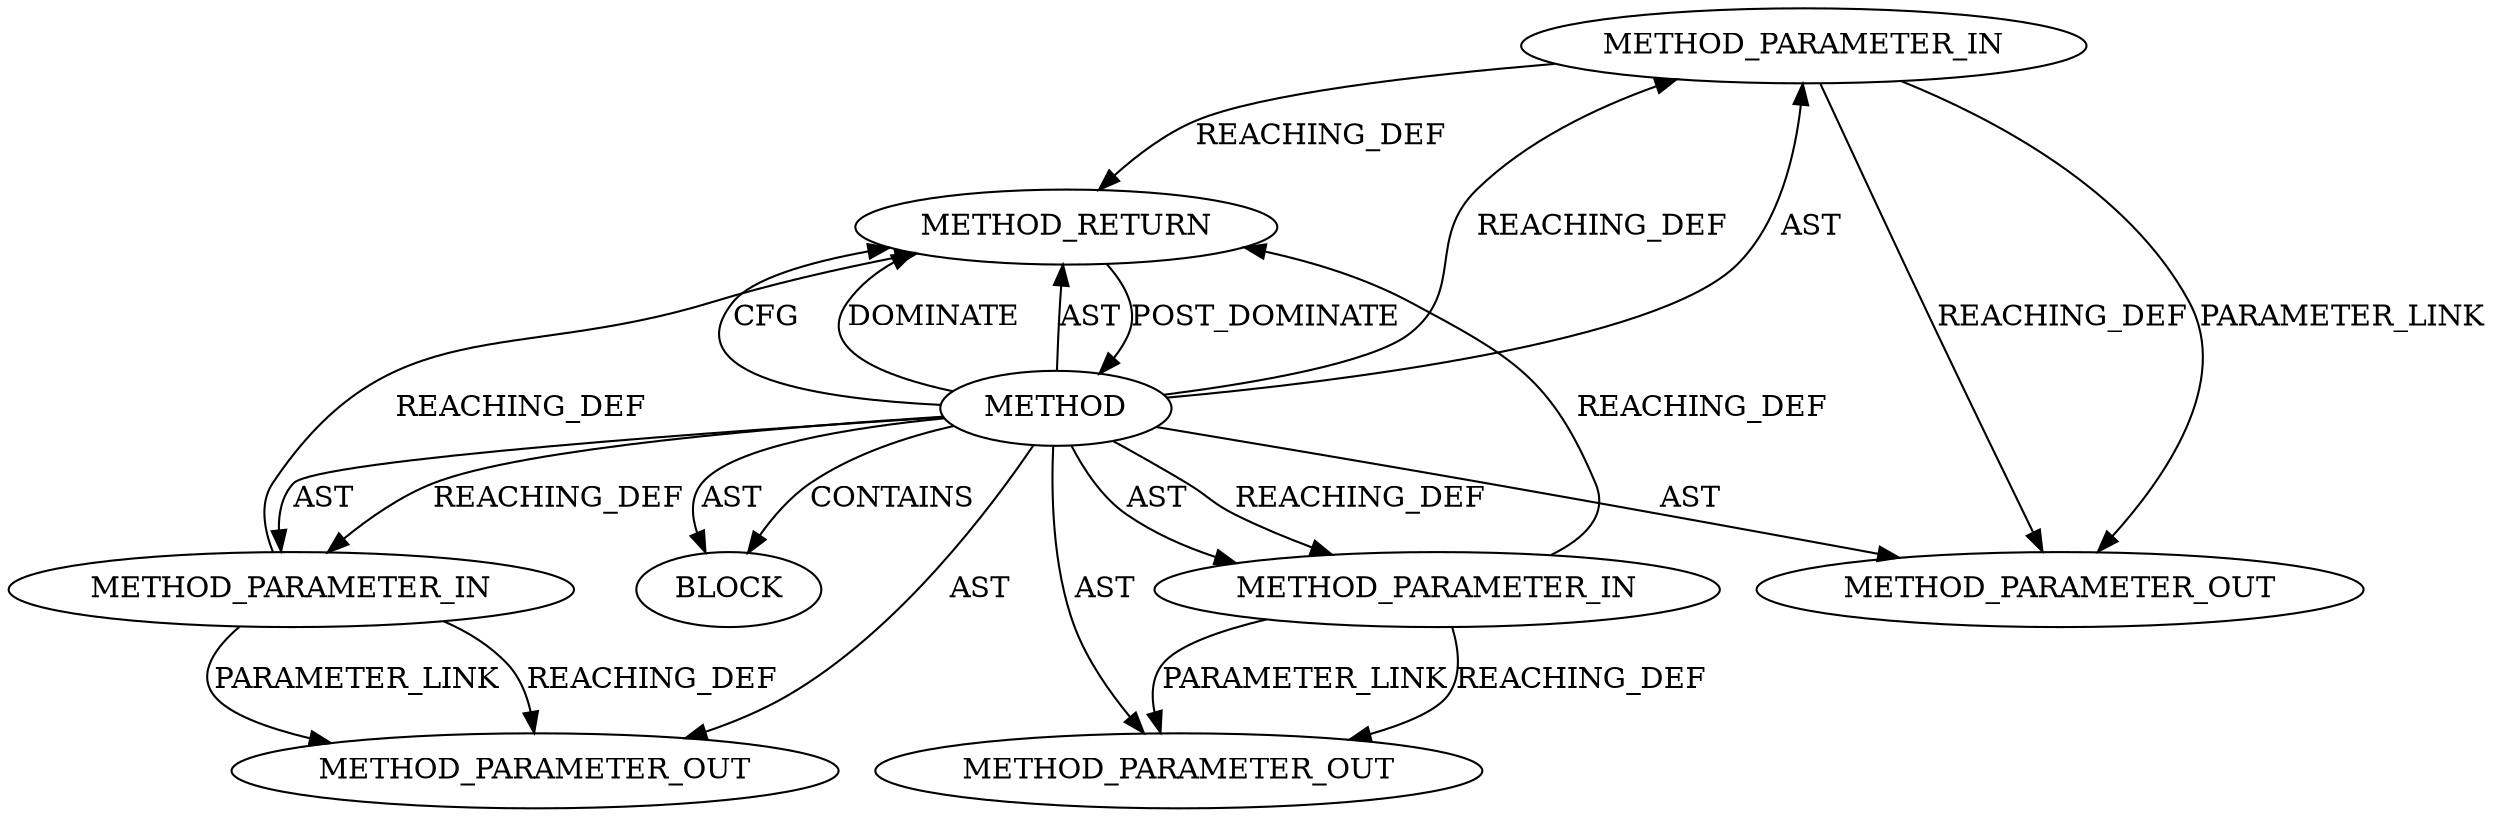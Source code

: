 digraph {
  225 [label=METHOD_PARAMETER_IN ORDER=3 CODE="size_t size" IS_VARIADIC=false COLUMN_NUMBER=57 LINE_NUMBER=152 TYPE_FULL_NAME="size_t" EVALUATION_STRATEGY="BY_VALUE" INDEX=3 NAME="size"]
  222 [label=METHOD COLUMN_NUMBER=5 LINE_NUMBER=152 COLUMN_NUMBER_END=68 IS_EXTERNAL=false SIGNATURE="int tls_sw_sendmsg (sock*,msghdr*,size_t)" NAME="tls_sw_sendmsg" AST_PARENT_TYPE="TYPE_DECL" AST_PARENT_FULL_NAME="tls.h:<global>" ORDER=24 CODE="int tls_sw_sendmsg(struct sock *sk, struct msghdr *msg, size_t size);" FULL_NAME="tls_sw_sendmsg" LINE_NUMBER_END=152 FILENAME="tls.h"]
  224 [label=METHOD_PARAMETER_IN ORDER=2 CODE="struct msghdr *msg" IS_VARIADIC=false COLUMN_NUMBER=37 LINE_NUMBER=152 TYPE_FULL_NAME="msghdr*" EVALUATION_STRATEGY="BY_VALUE" INDEX=2 NAME="msg"]
  21174 [label=METHOD_PARAMETER_OUT ORDER=2 CODE="struct msghdr *msg" IS_VARIADIC=false COLUMN_NUMBER=37 LINE_NUMBER=152 TYPE_FULL_NAME="msghdr*" EVALUATION_STRATEGY="BY_VALUE" INDEX=2 NAME="msg"]
  21173 [label=METHOD_PARAMETER_OUT ORDER=1 CODE="struct sock *sk" IS_VARIADIC=false COLUMN_NUMBER=20 LINE_NUMBER=152 TYPE_FULL_NAME="sock*" EVALUATION_STRATEGY="BY_VALUE" INDEX=1 NAME="sk"]
  226 [label=BLOCK ORDER=4 ARGUMENT_INDEX=-1 CODE="<empty>" TYPE_FULL_NAME="<empty>"]
  227 [label=METHOD_RETURN ORDER=5 CODE="RET" COLUMN_NUMBER=5 LINE_NUMBER=152 TYPE_FULL_NAME="int" EVALUATION_STRATEGY="BY_VALUE"]
  223 [label=METHOD_PARAMETER_IN ORDER=1 CODE="struct sock *sk" IS_VARIADIC=false COLUMN_NUMBER=20 LINE_NUMBER=152 TYPE_FULL_NAME="sock*" EVALUATION_STRATEGY="BY_VALUE" INDEX=1 NAME="sk"]
  21175 [label=METHOD_PARAMETER_OUT ORDER=3 CODE="size_t size" IS_VARIADIC=false COLUMN_NUMBER=57 LINE_NUMBER=152 TYPE_FULL_NAME="size_t" EVALUATION_STRATEGY="BY_VALUE" INDEX=3 NAME="size"]
  222 -> 226 [label=AST ]
  222 -> 21173 [label=AST ]
  225 -> 227 [label=REACHING_DEF VARIABLE="size"]
  223 -> 21173 [label=REACHING_DEF VARIABLE="sk"]
  222 -> 225 [label=AST ]
  222 -> 227 [label=CFG ]
  222 -> 225 [label=REACHING_DEF VARIABLE=""]
  222 -> 223 [label=AST ]
  222 -> 21174 [label=AST ]
  222 -> 227 [label=DOMINATE ]
  222 -> 224 [label=AST ]
  227 -> 222 [label=POST_DOMINATE ]
  224 -> 21174 [label=PARAMETER_LINK ]
  222 -> 223 [label=REACHING_DEF VARIABLE=""]
  225 -> 21175 [label=REACHING_DEF VARIABLE="size"]
  223 -> 21173 [label=PARAMETER_LINK ]
  222 -> 21175 [label=AST ]
  223 -> 227 [label=REACHING_DEF VARIABLE="sk"]
  222 -> 227 [label=AST ]
  224 -> 227 [label=REACHING_DEF VARIABLE="msg"]
  222 -> 224 [label=REACHING_DEF VARIABLE=""]
  224 -> 21174 [label=REACHING_DEF VARIABLE="msg"]
  225 -> 21175 [label=PARAMETER_LINK ]
  222 -> 226 [label=CONTAINS ]
}
